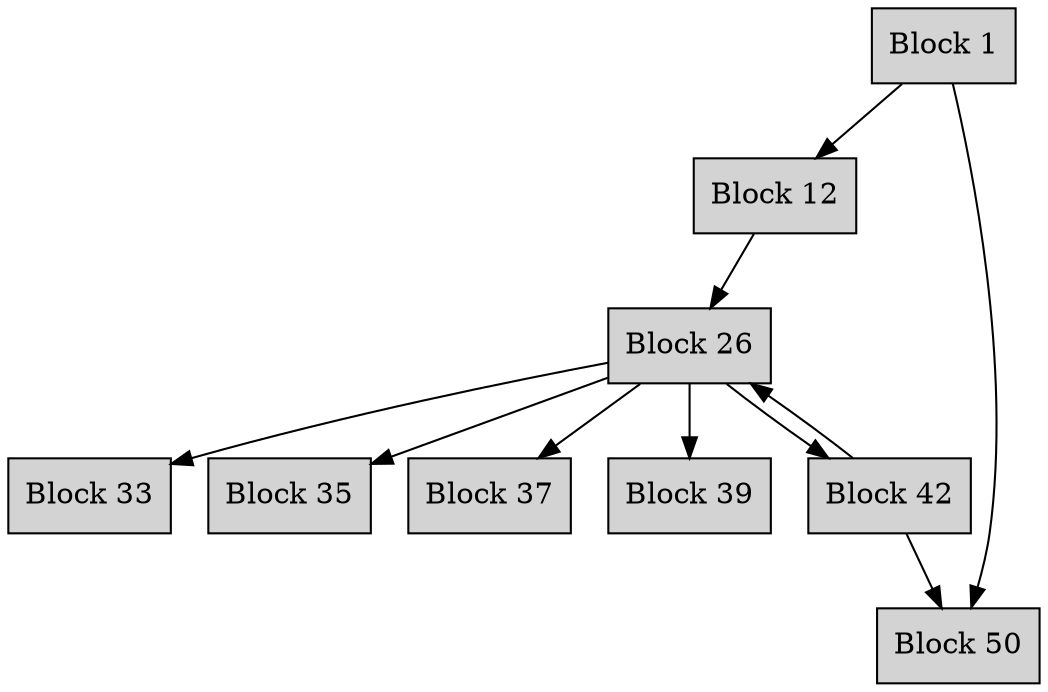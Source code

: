 digraph CFG {
    node[shape=box, style=filled];

    Block1[label="Block 1"];
    Block12[label="Block 12"];
    Block26[label="Block 26"];
    Block33[label="Block 33"];
    Block35[label="Block 35"];
    Block37[label="Block 37"];
    Block39[label="Block 39"];
    Block42[label="Block 42"];
    Block50[label="Block 50"];

    Block1 -> Block12;
    Block1 -> Block50;
    Block12 -> Block26;
    Block26 -> Block33;
    Block26 -> Block35;
    Block26 -> Block37;
    Block26 -> Block39;
    Block26 -> Block42;
    Block42 -> Block26;
    Block42 -> Block50;
}